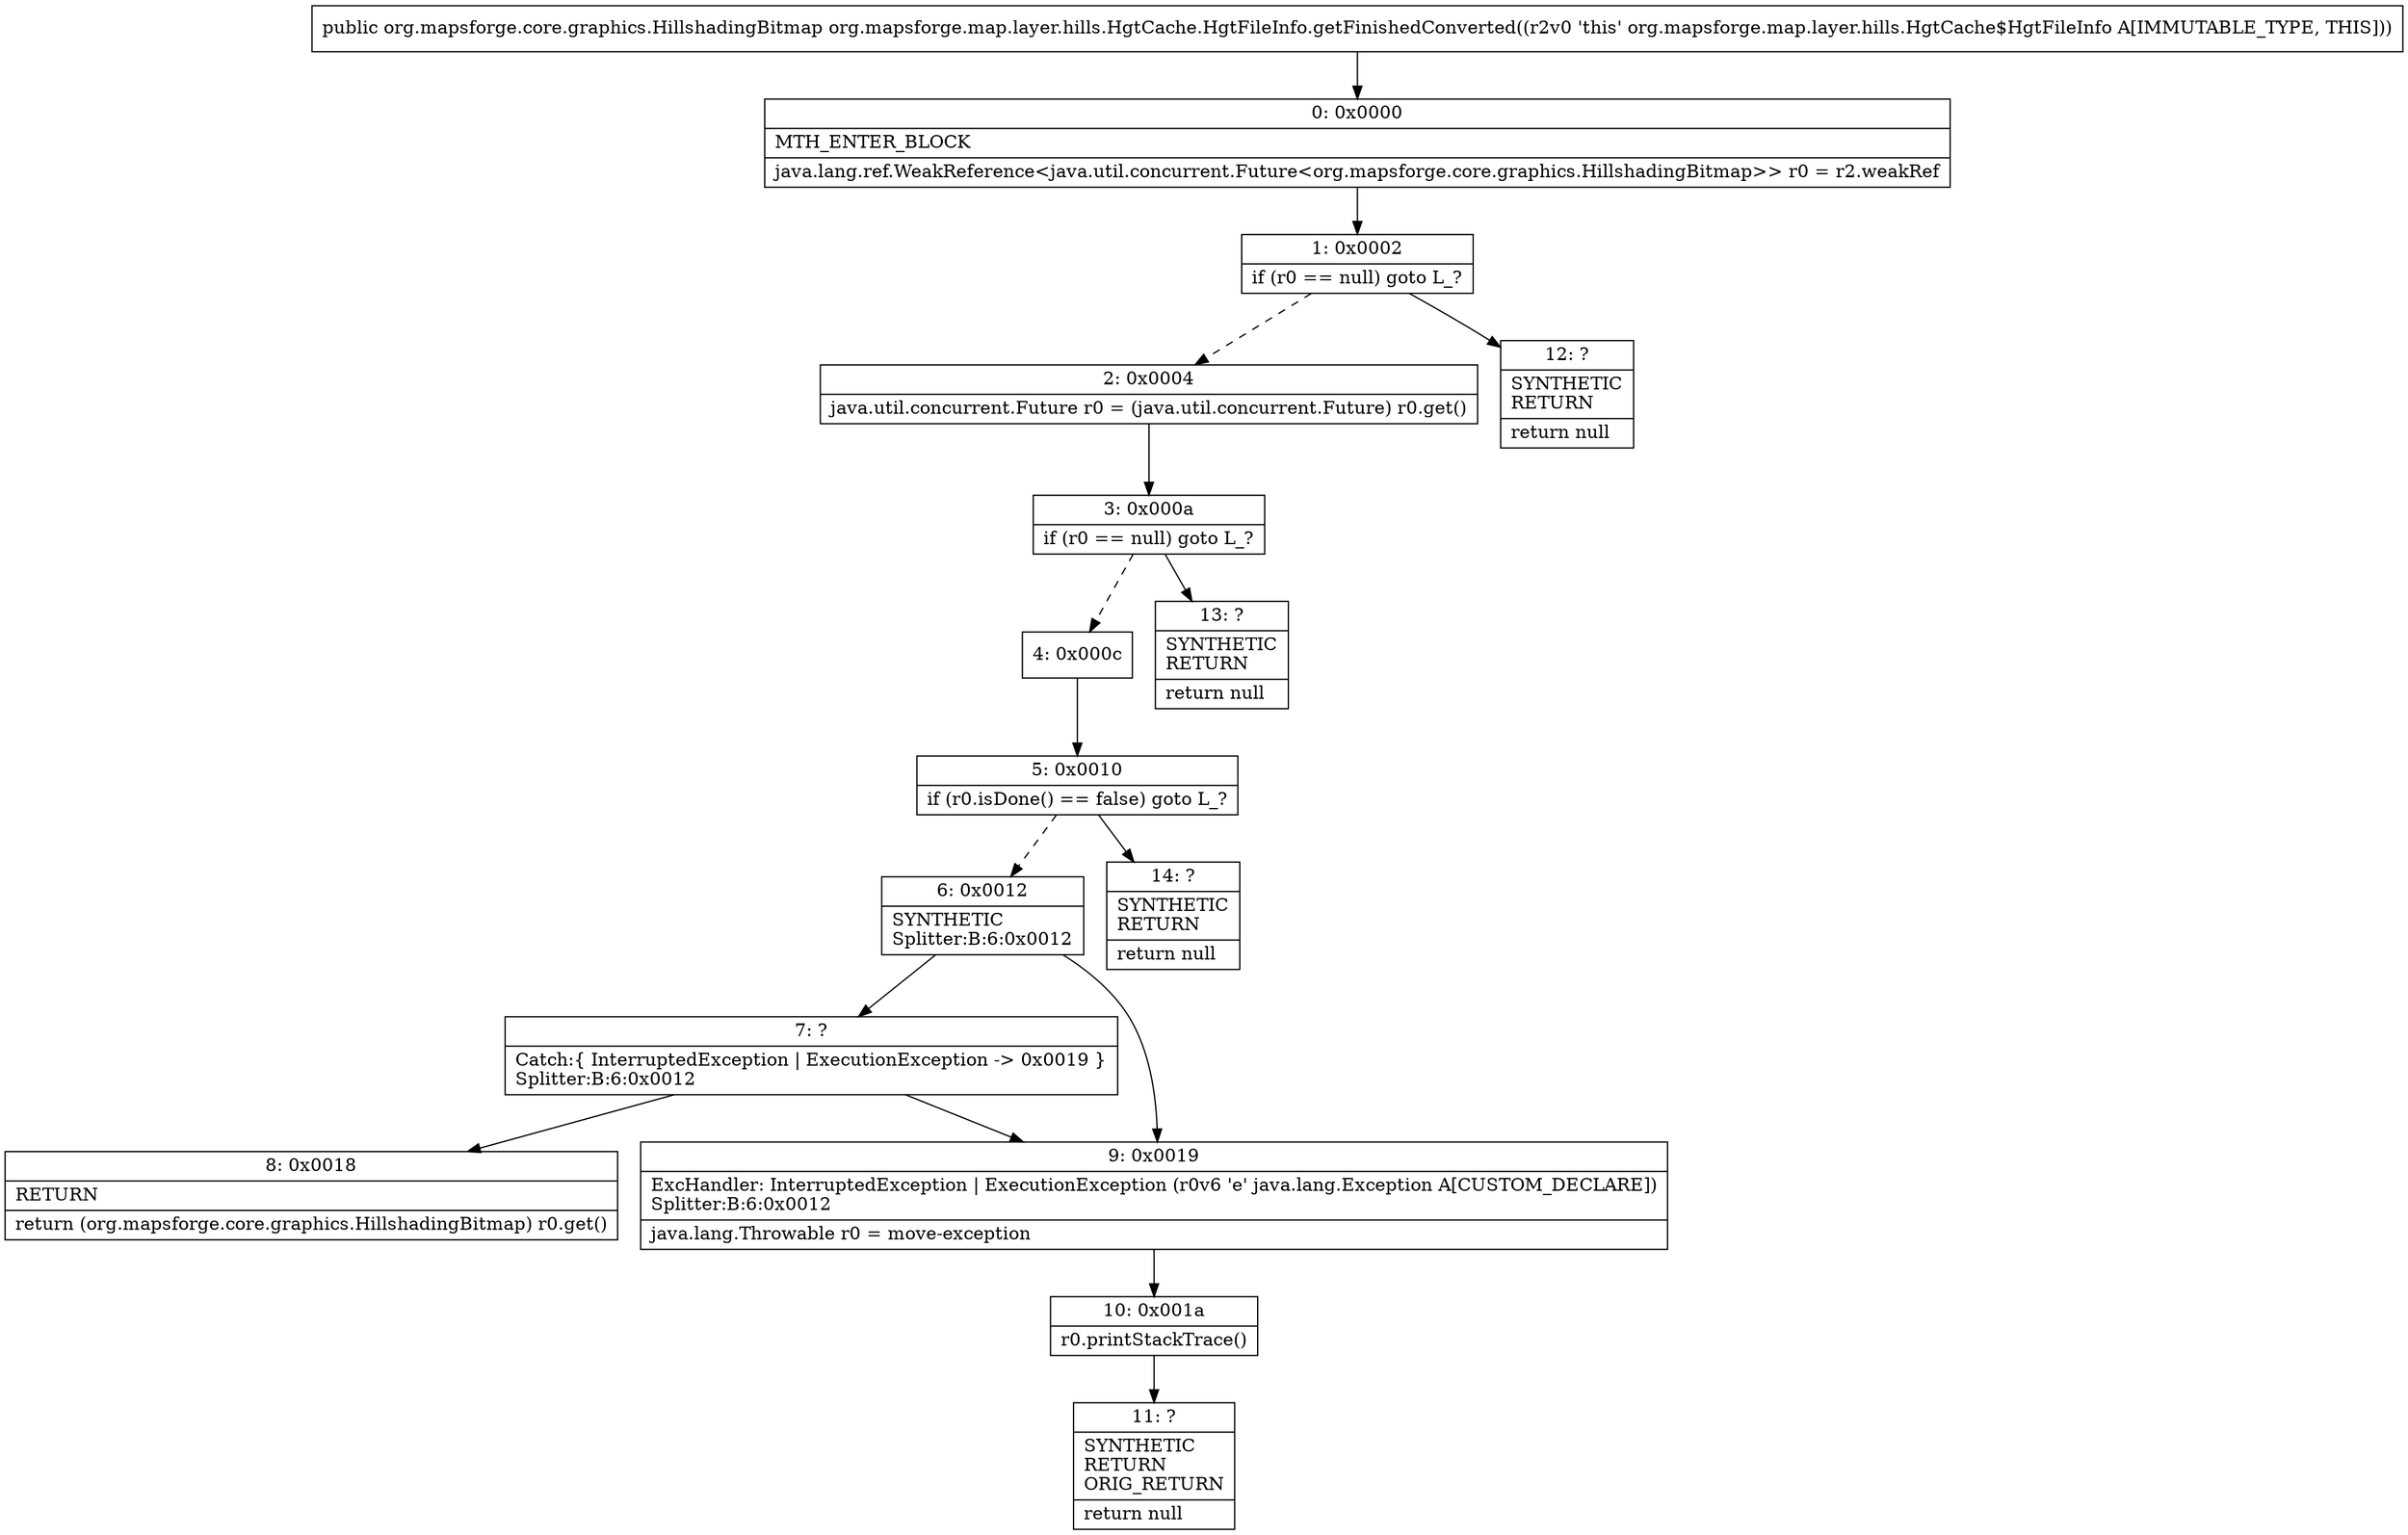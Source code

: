 digraph "CFG fororg.mapsforge.map.layer.hills.HgtCache.HgtFileInfo.getFinishedConverted()Lorg\/mapsforge\/core\/graphics\/HillshadingBitmap;" {
Node_0 [shape=record,label="{0\:\ 0x0000|MTH_ENTER_BLOCK\l|java.lang.ref.WeakReference\<java.util.concurrent.Future\<org.mapsforge.core.graphics.HillshadingBitmap\>\> r0 = r2.weakRef\l}"];
Node_1 [shape=record,label="{1\:\ 0x0002|if (r0 == null) goto L_?\l}"];
Node_2 [shape=record,label="{2\:\ 0x0004|java.util.concurrent.Future r0 = (java.util.concurrent.Future) r0.get()\l}"];
Node_3 [shape=record,label="{3\:\ 0x000a|if (r0 == null) goto L_?\l}"];
Node_4 [shape=record,label="{4\:\ 0x000c}"];
Node_5 [shape=record,label="{5\:\ 0x0010|if (r0.isDone() == false) goto L_?\l}"];
Node_6 [shape=record,label="{6\:\ 0x0012|SYNTHETIC\lSplitter:B:6:0x0012\l}"];
Node_7 [shape=record,label="{7\:\ ?|Catch:\{ InterruptedException \| ExecutionException \-\> 0x0019 \}\lSplitter:B:6:0x0012\l}"];
Node_8 [shape=record,label="{8\:\ 0x0018|RETURN\l|return (org.mapsforge.core.graphics.HillshadingBitmap) r0.get()\l}"];
Node_9 [shape=record,label="{9\:\ 0x0019|ExcHandler: InterruptedException \| ExecutionException (r0v6 'e' java.lang.Exception A[CUSTOM_DECLARE])\lSplitter:B:6:0x0012\l|java.lang.Throwable r0 = move\-exception\l}"];
Node_10 [shape=record,label="{10\:\ 0x001a|r0.printStackTrace()\l}"];
Node_11 [shape=record,label="{11\:\ ?|SYNTHETIC\lRETURN\lORIG_RETURN\l|return null\l}"];
Node_12 [shape=record,label="{12\:\ ?|SYNTHETIC\lRETURN\l|return null\l}"];
Node_13 [shape=record,label="{13\:\ ?|SYNTHETIC\lRETURN\l|return null\l}"];
Node_14 [shape=record,label="{14\:\ ?|SYNTHETIC\lRETURN\l|return null\l}"];
MethodNode[shape=record,label="{public org.mapsforge.core.graphics.HillshadingBitmap org.mapsforge.map.layer.hills.HgtCache.HgtFileInfo.getFinishedConverted((r2v0 'this' org.mapsforge.map.layer.hills.HgtCache$HgtFileInfo A[IMMUTABLE_TYPE, THIS])) }"];
MethodNode -> Node_0;
Node_0 -> Node_1;
Node_1 -> Node_2[style=dashed];
Node_1 -> Node_12;
Node_2 -> Node_3;
Node_3 -> Node_4[style=dashed];
Node_3 -> Node_13;
Node_4 -> Node_5;
Node_5 -> Node_6[style=dashed];
Node_5 -> Node_14;
Node_6 -> Node_7;
Node_6 -> Node_9;
Node_7 -> Node_8;
Node_7 -> Node_9;
Node_9 -> Node_10;
Node_10 -> Node_11;
}

